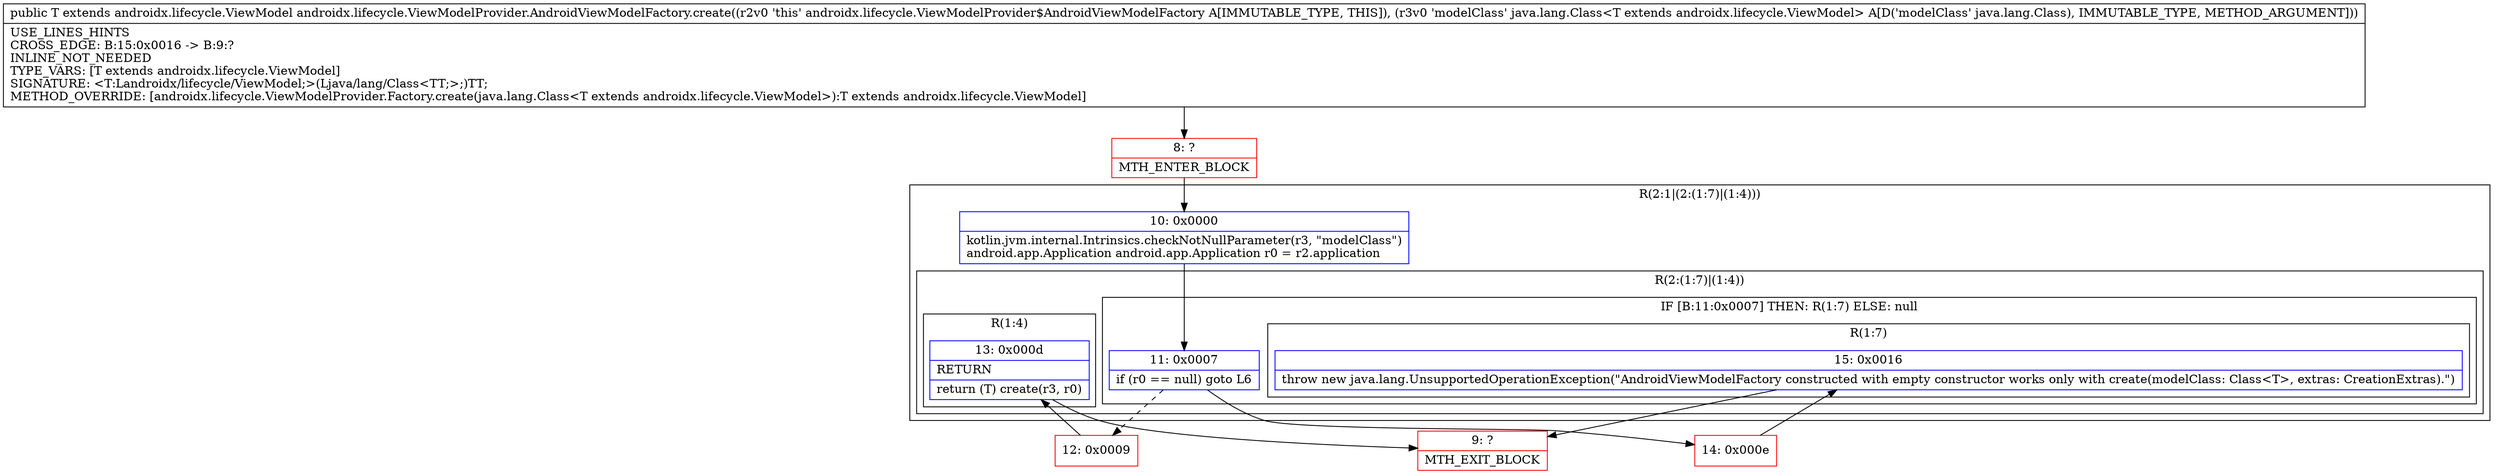 digraph "CFG forandroidx.lifecycle.ViewModelProvider.AndroidViewModelFactory.create(Ljava\/lang\/Class;)Landroidx\/lifecycle\/ViewModel;" {
subgraph cluster_Region_2010796535 {
label = "R(2:1|(2:(1:7)|(1:4)))";
node [shape=record,color=blue];
Node_10 [shape=record,label="{10\:\ 0x0000|kotlin.jvm.internal.Intrinsics.checkNotNullParameter(r3, \"modelClass\")\landroid.app.Application android.app.Application r0 = r2.application\l}"];
subgraph cluster_Region_661197944 {
label = "R(2:(1:7)|(1:4))";
node [shape=record,color=blue];
subgraph cluster_IfRegion_1872532281 {
label = "IF [B:11:0x0007] THEN: R(1:7) ELSE: null";
node [shape=record,color=blue];
Node_11 [shape=record,label="{11\:\ 0x0007|if (r0 == null) goto L6\l}"];
subgraph cluster_Region_1161382155 {
label = "R(1:7)";
node [shape=record,color=blue];
Node_15 [shape=record,label="{15\:\ 0x0016|throw new java.lang.UnsupportedOperationException(\"AndroidViewModelFactory constructed with empty constructor works only with create(modelClass: Class\<T\>, extras: CreationExtras).\")\l}"];
}
}
subgraph cluster_Region_878273867 {
label = "R(1:4)";
node [shape=record,color=blue];
Node_13 [shape=record,label="{13\:\ 0x000d|RETURN\l|return (T) create(r3, r0)\l}"];
}
}
}
Node_8 [shape=record,color=red,label="{8\:\ ?|MTH_ENTER_BLOCK\l}"];
Node_12 [shape=record,color=red,label="{12\:\ 0x0009}"];
Node_9 [shape=record,color=red,label="{9\:\ ?|MTH_EXIT_BLOCK\l}"];
Node_14 [shape=record,color=red,label="{14\:\ 0x000e}"];
MethodNode[shape=record,label="{public T extends androidx.lifecycle.ViewModel androidx.lifecycle.ViewModelProvider.AndroidViewModelFactory.create((r2v0 'this' androidx.lifecycle.ViewModelProvider$AndroidViewModelFactory A[IMMUTABLE_TYPE, THIS]), (r3v0 'modelClass' java.lang.Class\<T extends androidx.lifecycle.ViewModel\> A[D('modelClass' java.lang.Class), IMMUTABLE_TYPE, METHOD_ARGUMENT]))  | USE_LINES_HINTS\lCROSS_EDGE: B:15:0x0016 \-\> B:9:?\lINLINE_NOT_NEEDED\lTYPE_VARS: [T extends androidx.lifecycle.ViewModel]\lSIGNATURE: \<T:Landroidx\/lifecycle\/ViewModel;\>(Ljava\/lang\/Class\<TT;\>;)TT;\lMETHOD_OVERRIDE: [androidx.lifecycle.ViewModelProvider.Factory.create(java.lang.Class\<T extends androidx.lifecycle.ViewModel\>):T extends androidx.lifecycle.ViewModel]\l}"];
MethodNode -> Node_8;Node_10 -> Node_11;
Node_11 -> Node_12[style=dashed];
Node_11 -> Node_14;
Node_15 -> Node_9;
Node_13 -> Node_9;
Node_8 -> Node_10;
Node_12 -> Node_13;
Node_14 -> Node_15;
}

